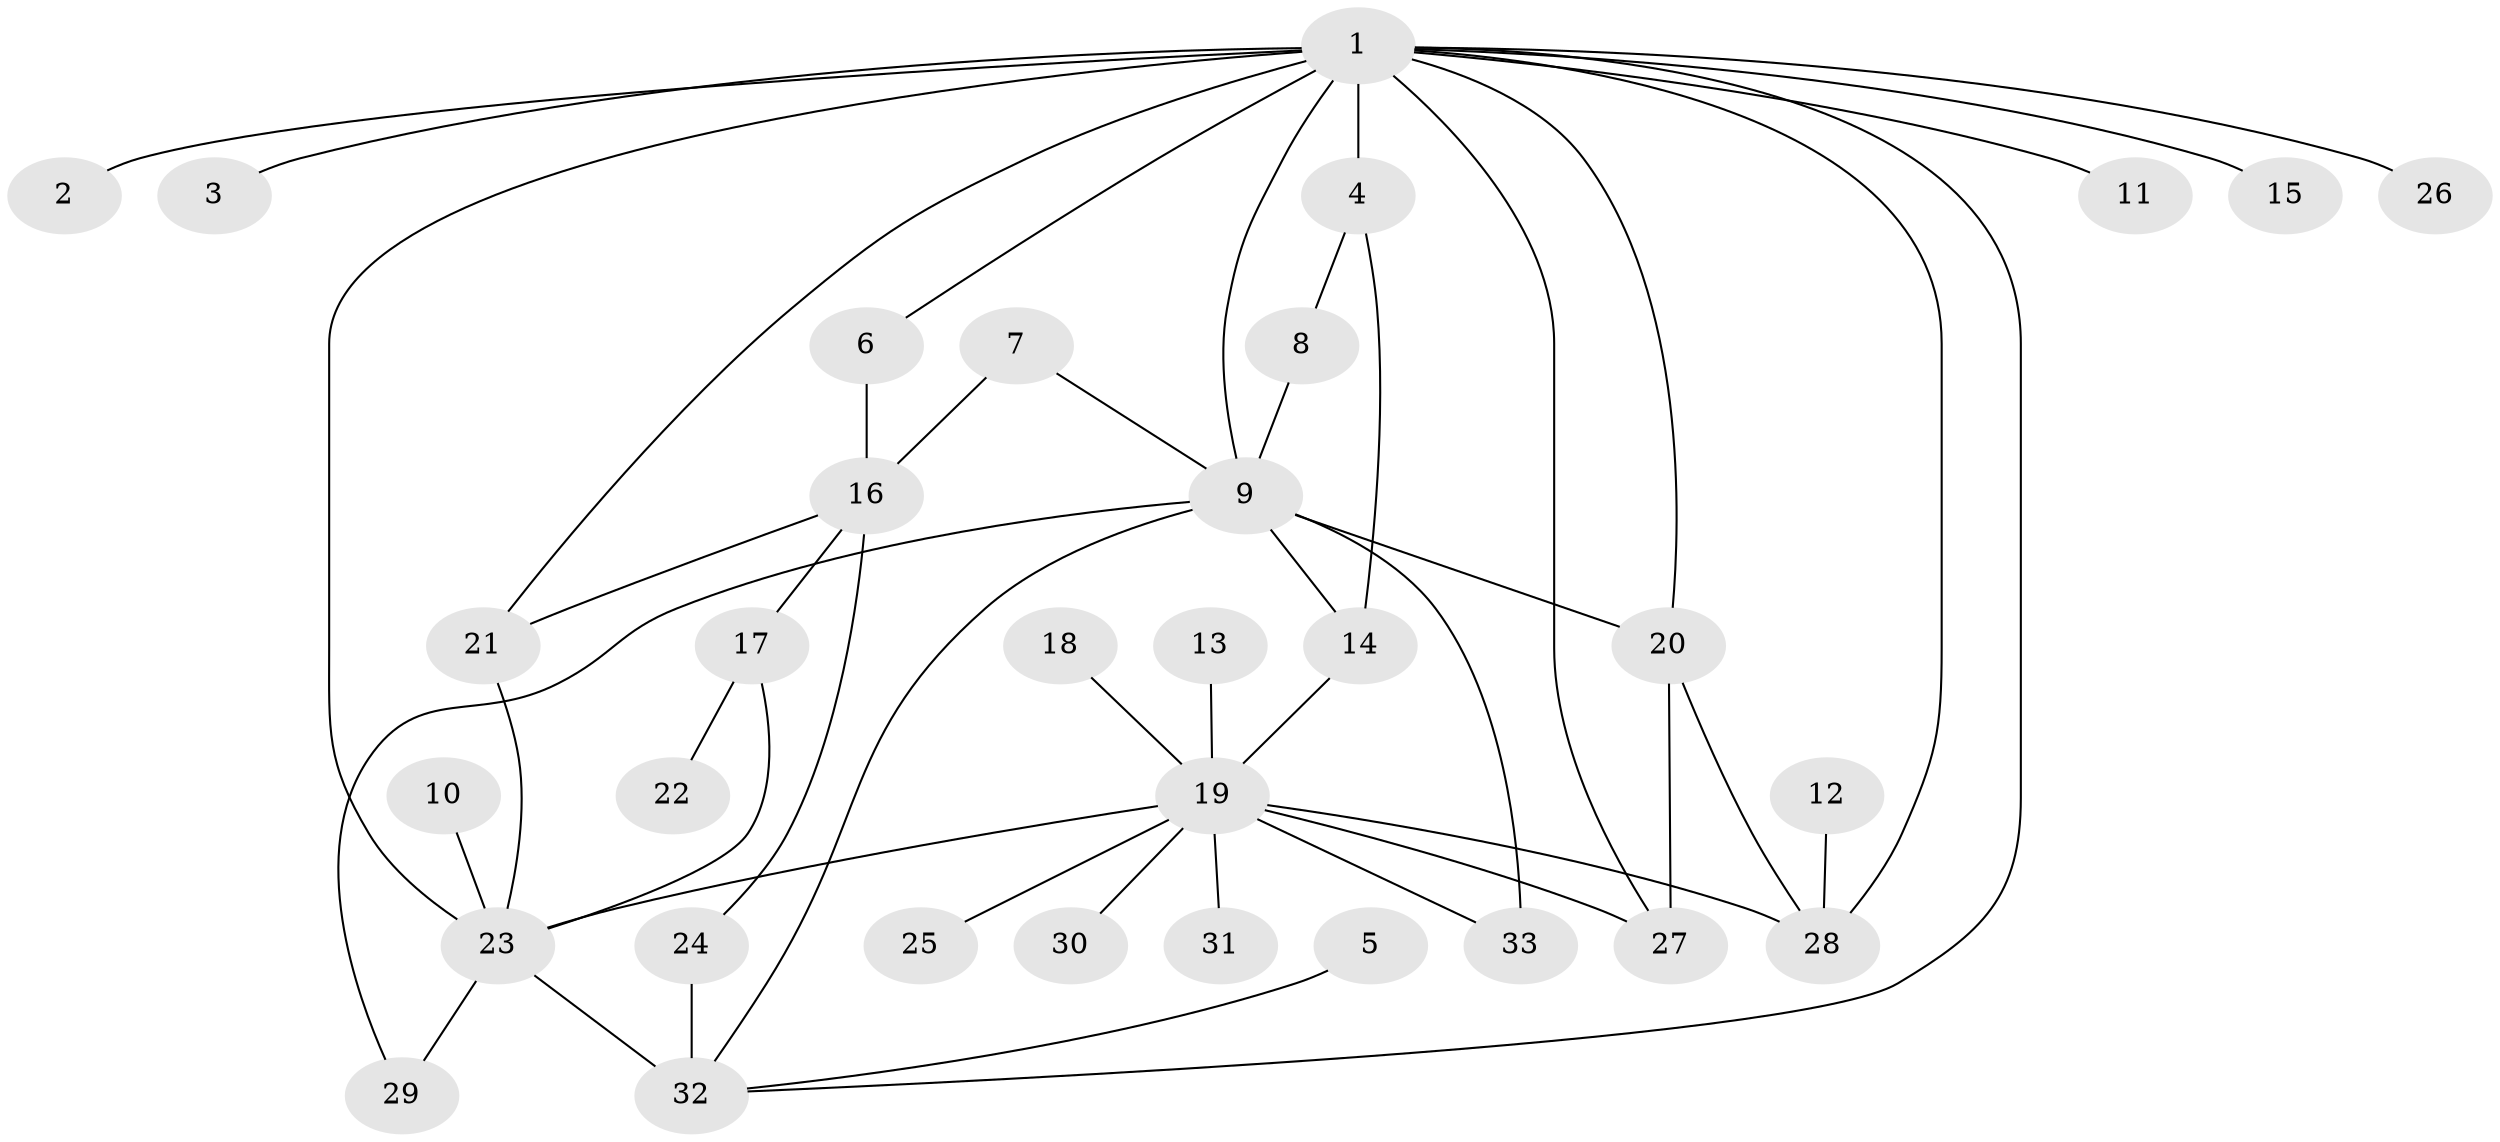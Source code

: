 // original degree distribution, {2: 0.26153846153846155, 24: 0.015384615384615385, 10: 0.046153846153846156, 1: 0.38461538461538464, 4: 0.046153846153846156, 5: 0.03076923076923077, 3: 0.16923076923076924, 8: 0.015384615384615385, 6: 0.03076923076923077}
// Generated by graph-tools (version 1.1) at 2025/26/03/09/25 03:26:01]
// undirected, 33 vertices, 49 edges
graph export_dot {
graph [start="1"]
  node [color=gray90,style=filled];
  1;
  2;
  3;
  4;
  5;
  6;
  7;
  8;
  9;
  10;
  11;
  12;
  13;
  14;
  15;
  16;
  17;
  18;
  19;
  20;
  21;
  22;
  23;
  24;
  25;
  26;
  27;
  28;
  29;
  30;
  31;
  32;
  33;
  1 -- 2 [weight=1.0];
  1 -- 3 [weight=1.0];
  1 -- 4 [weight=1.0];
  1 -- 6 [weight=1.0];
  1 -- 9 [weight=1.0];
  1 -- 11 [weight=1.0];
  1 -- 15 [weight=1.0];
  1 -- 20 [weight=2.0];
  1 -- 21 [weight=1.0];
  1 -- 23 [weight=3.0];
  1 -- 26 [weight=1.0];
  1 -- 27 [weight=1.0];
  1 -- 28 [weight=1.0];
  1 -- 32 [weight=1.0];
  4 -- 8 [weight=1.0];
  4 -- 14 [weight=1.0];
  5 -- 32 [weight=1.0];
  6 -- 16 [weight=1.0];
  7 -- 9 [weight=1.0];
  7 -- 16 [weight=1.0];
  8 -- 9 [weight=1.0];
  9 -- 14 [weight=1.0];
  9 -- 20 [weight=1.0];
  9 -- 29 [weight=1.0];
  9 -- 32 [weight=1.0];
  9 -- 33 [weight=1.0];
  10 -- 23 [weight=1.0];
  12 -- 28 [weight=1.0];
  13 -- 19 [weight=1.0];
  14 -- 19 [weight=1.0];
  16 -- 17 [weight=1.0];
  16 -- 21 [weight=1.0];
  16 -- 24 [weight=1.0];
  17 -- 22 [weight=1.0];
  17 -- 23 [weight=1.0];
  18 -- 19 [weight=1.0];
  19 -- 23 [weight=1.0];
  19 -- 25 [weight=1.0];
  19 -- 27 [weight=1.0];
  19 -- 28 [weight=1.0];
  19 -- 30 [weight=1.0];
  19 -- 31 [weight=1.0];
  19 -- 33 [weight=1.0];
  20 -- 27 [weight=1.0];
  20 -- 28 [weight=1.0];
  21 -- 23 [weight=1.0];
  23 -- 29 [weight=1.0];
  23 -- 32 [weight=2.0];
  24 -- 32 [weight=2.0];
}
